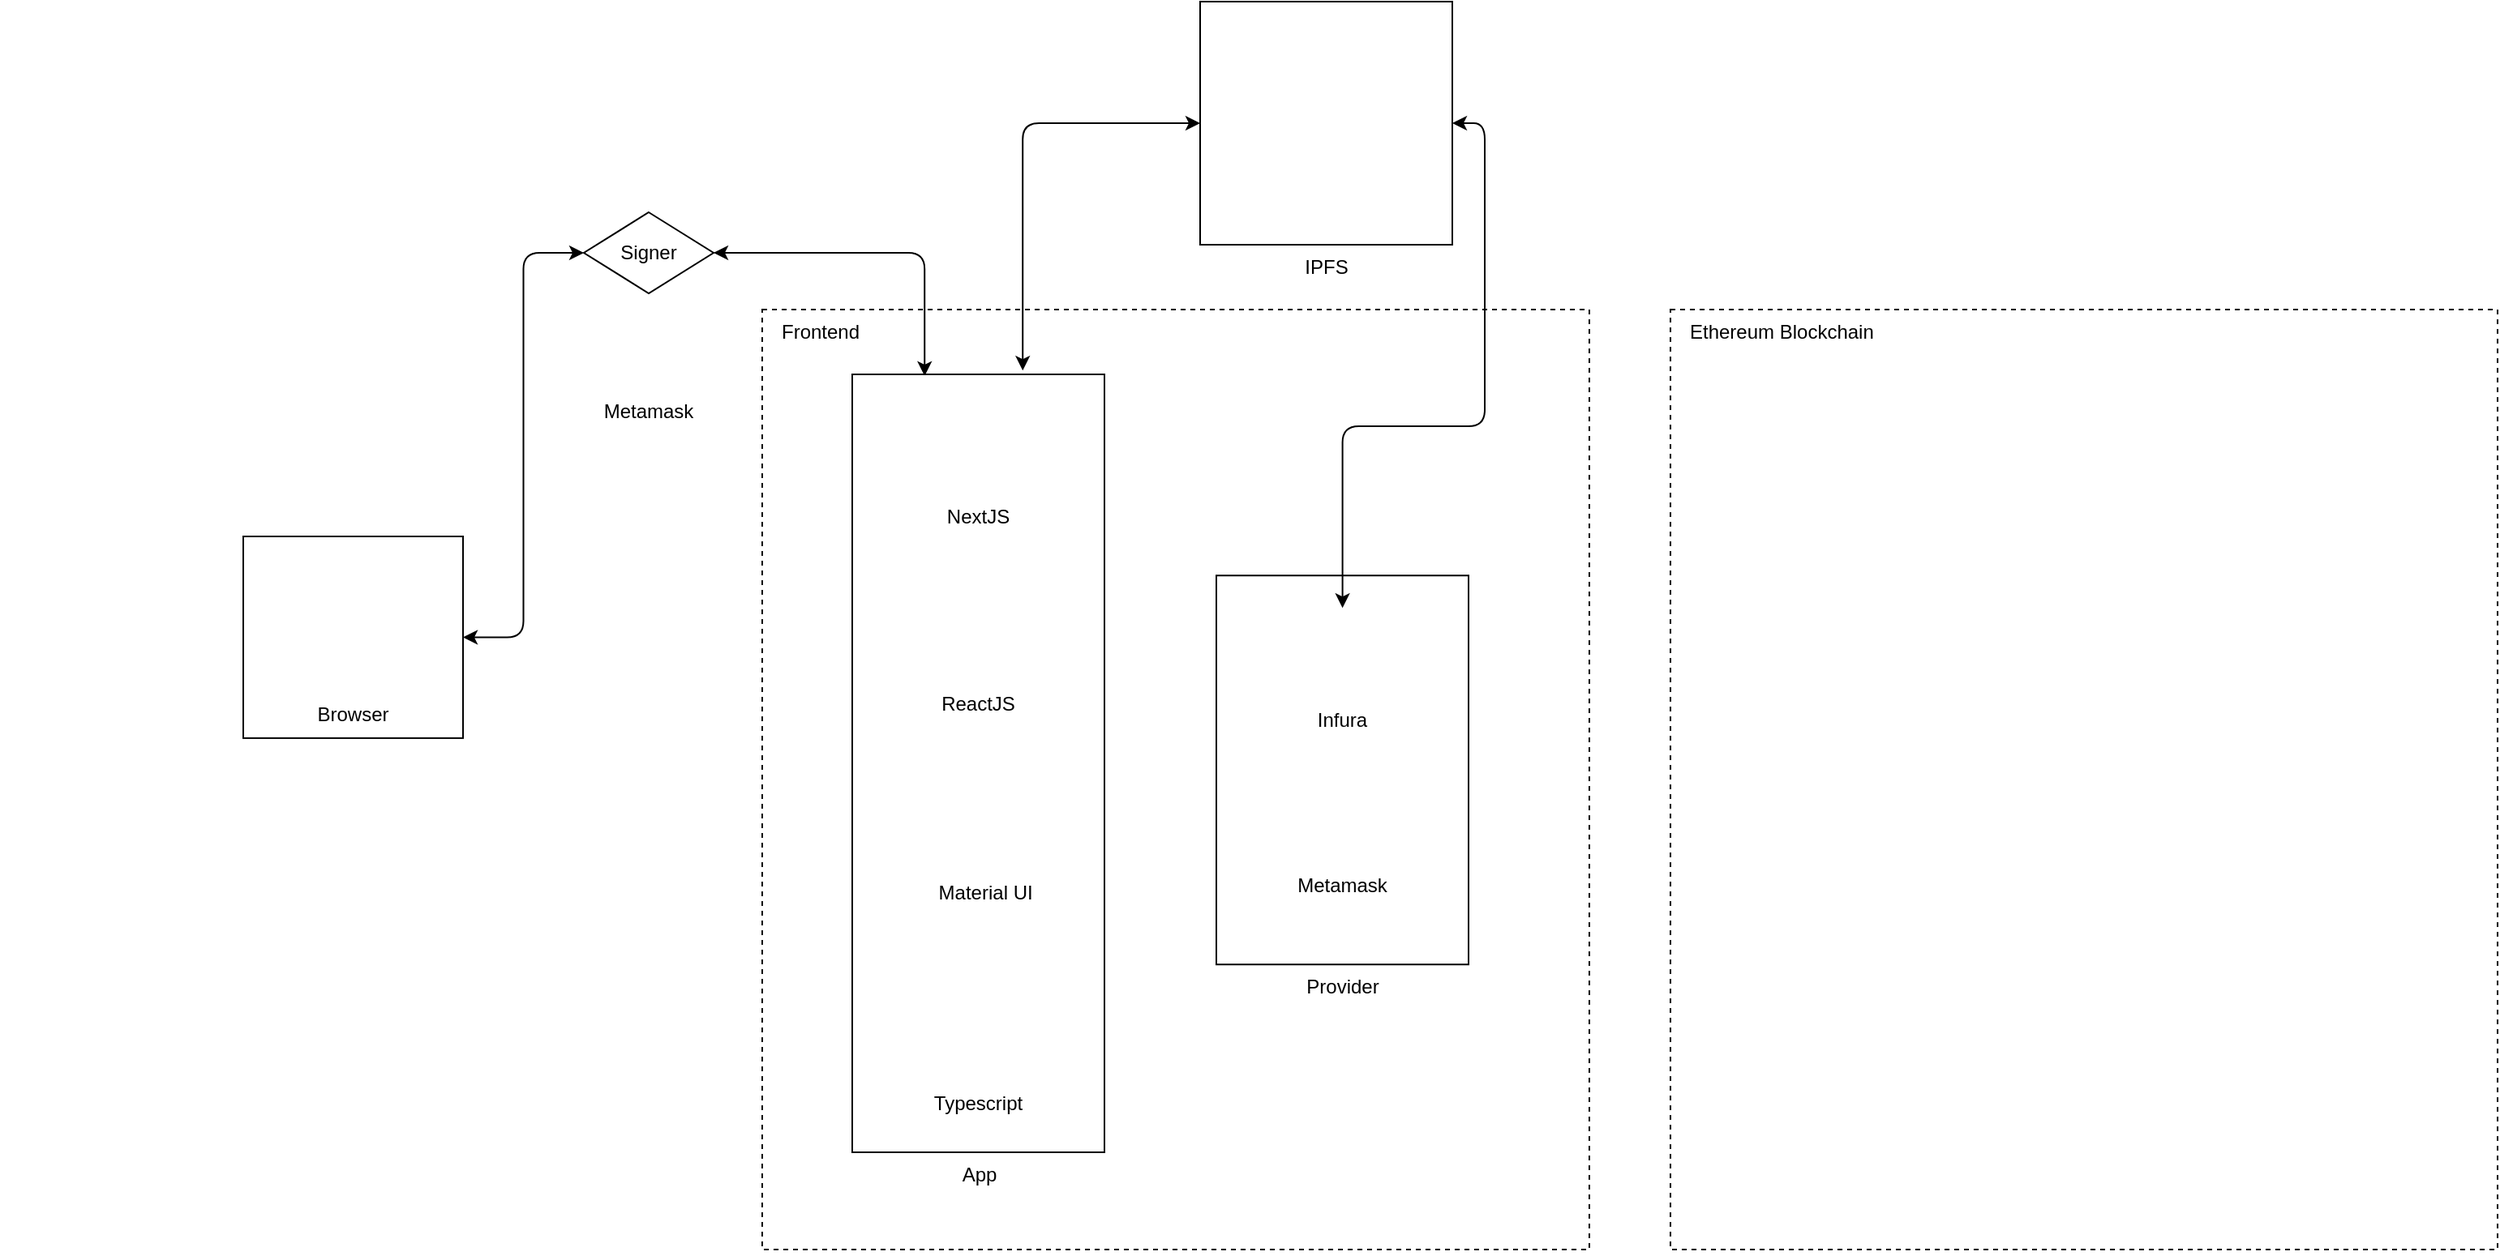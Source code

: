 <mxfile version="20.2.2" type="github">
  <diagram id="XZRmSv8jsnr1sw19fVzm" name="Page-1">
    <mxGraphModel dx="2000" dy="1356" grid="1" gridSize="10" guides="1" tooltips="1" connect="1" arrows="1" fold="1" page="1" pageScale="1" pageWidth="827" pageHeight="1169" math="0" shadow="0">
      <root>
        <mxCell id="0" />
        <mxCell id="1" parent="0" />
        <UserObject label="Frontend" id="7ozsi6IX1OwcKB7GidZz-1">
          <mxCell style="labelBackgroundColor=#ffffff;fillColor=none;verticalAlign=top;align=left;spacingLeft=10;dashed=1;" vertex="1" parent="1">
            <mxGeometry x="-1140" y="40" width="510" height="580" as="geometry" />
          </mxCell>
        </UserObject>
        <mxCell id="7ozsi6IX1OwcKB7GidZz-49" style="edgeStyle=orthogonalEdgeStyle;rounded=1;orthogonalLoop=1;jettySize=auto;html=1;entryX=1;entryY=0.5;entryDx=0;entryDy=0;exitX=0.287;exitY=0.002;exitDx=0;exitDy=0;startArrow=classic;startFill=1;exitPerimeter=0;" edge="1" parent="1" source="7ozsi6IX1OwcKB7GidZz-24" target="7ozsi6IX1OwcKB7GidZz-48">
          <mxGeometry relative="1" as="geometry" />
        </mxCell>
        <mxCell id="7ozsi6IX1OwcKB7GidZz-24" value="App" style="rounded=0;whiteSpace=wrap;html=1;labelPosition=center;verticalLabelPosition=bottom;align=center;verticalAlign=top;" vertex="1" parent="1">
          <mxGeometry x="-1084.5" y="80" width="155.5" height="480" as="geometry" />
        </mxCell>
        <mxCell id="7ozsi6IX1OwcKB7GidZz-38" value="" style="shape=image;verticalLabelPosition=bottom;labelBackgroundColor=default;verticalAlign=top;aspect=fixed;imageAspect=0;image=https://uploads-ssl.webflow.com/5ddd80927946cdaa0e71d607/614bb2efff06e818e12a57f2_Screen%20Shot%202021-09-22%20at%206.49.04%20PM.png;" vertex="1" parent="1">
          <mxGeometry x="-1610" y="180" width="520" height="443" as="geometry" />
        </mxCell>
        <mxCell id="7ozsi6IX1OwcKB7GidZz-39" value="NextJS" style="shape=image;verticalLabelPosition=bottom;labelBackgroundColor=default;verticalAlign=top;aspect=fixed;imageAspect=0;image=https://upload.wikimedia.org/wikipedia/commons/thumb/8/8e/Nextjs-logo.svg/800px-Nextjs-logo.svg.png;" vertex="1" parent="1">
          <mxGeometry x="-1051.75" y="100.0" width="90" height="53.83" as="geometry" />
        </mxCell>
        <mxCell id="7ozsi6IX1OwcKB7GidZz-40" value="ReactJS" style="shape=image;verticalLabelPosition=bottom;labelBackgroundColor=default;verticalAlign=top;aspect=fixed;imageAspect=0;image=https://upload.wikimedia.org/wikipedia/commons/thumb/a/a7/React-icon.svg/2300px-React-icon.svg.png;" vertex="1" parent="1">
          <mxGeometry x="-1046.75" y="200.0" width="80" height="69.54" as="geometry" />
        </mxCell>
        <mxCell id="7ozsi6IX1OwcKB7GidZz-41" value="Material UI" style="shape=image;verticalLabelPosition=bottom;labelBackgroundColor=default;verticalAlign=top;aspect=fixed;imageAspect=0;image=https://seeklogo.com/images/M/material-ui-logo-5BDCB9BA8F-seeklogo.com.png;" vertex="1" parent="1">
          <mxGeometry x="-1037.61" y="330" width="70.86" height="56.22" as="geometry" />
        </mxCell>
        <mxCell id="7ozsi6IX1OwcKB7GidZz-42" value="Typescript" style="shape=image;verticalLabelPosition=bottom;labelBackgroundColor=default;verticalAlign=top;aspect=fixed;imageAspect=0;image=https://upload.wikimedia.org/wikipedia/commons/thumb/4/4c/Typescript_logo_2020.svg/1200px-Typescript_logo_2020.svg.png;" vertex="1" parent="1">
          <mxGeometry x="-1042.63" y="444.12" width="71.75" height="71.75" as="geometry" />
        </mxCell>
        <mxCell id="7ozsi6IX1OwcKB7GidZz-44" value="Metamask" style="shape=image;verticalLabelPosition=bottom;labelBackgroundColor=default;verticalAlign=top;aspect=fixed;imageAspect=0;image=https://1000logos.net/wp-content/uploads/2022/05/MetaMask-Logo.png;" vertex="1" parent="1">
          <mxGeometry x="-1253.38" y="40" width="86.76" height="48.89" as="geometry" />
        </mxCell>
        <mxCell id="7ozsi6IX1OwcKB7GidZz-47" value="" style="rounded=0;whiteSpace=wrap;html=1;" vertex="1" parent="1">
          <mxGeometry x="-1460" y="180" width="135.5" height="124.44" as="geometry" />
        </mxCell>
        <mxCell id="7ozsi6IX1OwcKB7GidZz-46" value="Browser" style="shape=image;verticalLabelPosition=bottom;labelBackgroundColor=default;verticalAlign=top;aspect=fixed;imageAspect=0;image=https://uxwing.com/wp-content/themes/uxwing/download/internet-network-technology/internet-web-browser-icon.png;" vertex="1" parent="1">
          <mxGeometry x="-1428.2" y="208.38" width="71.9" height="67.69" as="geometry" />
        </mxCell>
        <mxCell id="7ozsi6IX1OwcKB7GidZz-50" style="edgeStyle=orthogonalEdgeStyle;rounded=1;orthogonalLoop=1;jettySize=auto;html=1;entryX=1;entryY=0.5;entryDx=0;entryDy=0;startArrow=classic;startFill=1;" edge="1" parent="1" source="7ozsi6IX1OwcKB7GidZz-48" target="7ozsi6IX1OwcKB7GidZz-47">
          <mxGeometry relative="1" as="geometry" />
        </mxCell>
        <mxCell id="7ozsi6IX1OwcKB7GidZz-48" value="Signer" style="rhombus;whiteSpace=wrap;html=1;" vertex="1" parent="1">
          <mxGeometry x="-1250" y="-20" width="80" height="50" as="geometry" />
        </mxCell>
        <mxCell id="7ozsi6IX1OwcKB7GidZz-52" value="Provider" style="rounded=0;whiteSpace=wrap;html=1;labelPosition=center;verticalLabelPosition=bottom;align=center;verticalAlign=top;" vertex="1" parent="1">
          <mxGeometry x="-860" y="204.12" width="155.5" height="240" as="geometry" />
        </mxCell>
        <mxCell id="7ozsi6IX1OwcKB7GidZz-53" value="Metamask" style="shape=image;verticalLabelPosition=bottom;labelBackgroundColor=default;verticalAlign=top;aspect=fixed;imageAspect=0;image=https://1000logos.net/wp-content/uploads/2022/05/MetaMask-Logo.png;" vertex="1" parent="1">
          <mxGeometry x="-825.63" y="332.5" width="86.76" height="48.89" as="geometry" />
        </mxCell>
        <mxCell id="7ozsi6IX1OwcKB7GidZz-57" style="edgeStyle=orthogonalEdgeStyle;rounded=1;orthogonalLoop=1;jettySize=auto;html=1;entryX=1;entryY=0.5;entryDx=0;entryDy=0;startArrow=classic;startFill=1;" edge="1" parent="1" source="7ozsi6IX1OwcKB7GidZz-54" target="7ozsi6IX1OwcKB7GidZz-55">
          <mxGeometry relative="1" as="geometry" />
        </mxCell>
        <mxCell id="7ozsi6IX1OwcKB7GidZz-54" value="Infura" style="shape=image;verticalLabelPosition=bottom;labelBackgroundColor=default;verticalAlign=top;aspect=fixed;imageAspect=0;image=https://logovectorseek.com/wp-content/uploads/2019/11/infura-inc-logo-vector.png;" vertex="1" parent="1">
          <mxGeometry x="-832.25" y="224.12" width="100" height="55.58" as="geometry" />
        </mxCell>
        <mxCell id="7ozsi6IX1OwcKB7GidZz-58" style="edgeStyle=orthogonalEdgeStyle;rounded=1;orthogonalLoop=1;jettySize=auto;html=1;startArrow=classic;startFill=1;entryX=0.676;entryY=-0.005;entryDx=0;entryDy=0;entryPerimeter=0;" edge="1" parent="1" source="7ozsi6IX1OwcKB7GidZz-55" target="7ozsi6IX1OwcKB7GidZz-24">
          <mxGeometry relative="1" as="geometry">
            <mxPoint x="-1007" y="80" as="targetPoint" />
          </mxGeometry>
        </mxCell>
        <mxCell id="7ozsi6IX1OwcKB7GidZz-59" value="" style="group" vertex="1" connectable="0" parent="1">
          <mxGeometry x="-870" y="-150" width="155.5" height="150" as="geometry" />
        </mxCell>
        <mxCell id="7ozsi6IX1OwcKB7GidZz-55" value="IPFS" style="rounded=0;whiteSpace=wrap;html=1;labelPosition=center;verticalLabelPosition=bottom;align=center;verticalAlign=top;" vertex="1" parent="7ozsi6IX1OwcKB7GidZz-59">
          <mxGeometry width="155.5" height="150" as="geometry" />
        </mxCell>
        <mxCell id="7ozsi6IX1OwcKB7GidZz-56" value="" style="shape=image;verticalLabelPosition=bottom;labelBackgroundColor=default;verticalAlign=top;aspect=fixed;imageAspect=0;image=https://upload.wikimedia.org/wikipedia/commons/1/18/Ipfs-logo-1024-ice-text.png;" vertex="1" parent="7ozsi6IX1OwcKB7GidZz-59">
          <mxGeometry x="21.25" y="18.5" width="113" height="113" as="geometry" />
        </mxCell>
        <UserObject label="Ethereum Blockchain" id="7ozsi6IX1OwcKB7GidZz-60">
          <mxCell style="labelBackgroundColor=#ffffff;fillColor=none;verticalAlign=top;align=left;spacingLeft=10;dashed=1;" vertex="1" parent="1">
            <mxGeometry x="-580" y="40" width="510" height="580" as="geometry" />
          </mxCell>
        </UserObject>
      </root>
    </mxGraphModel>
  </diagram>
</mxfile>
